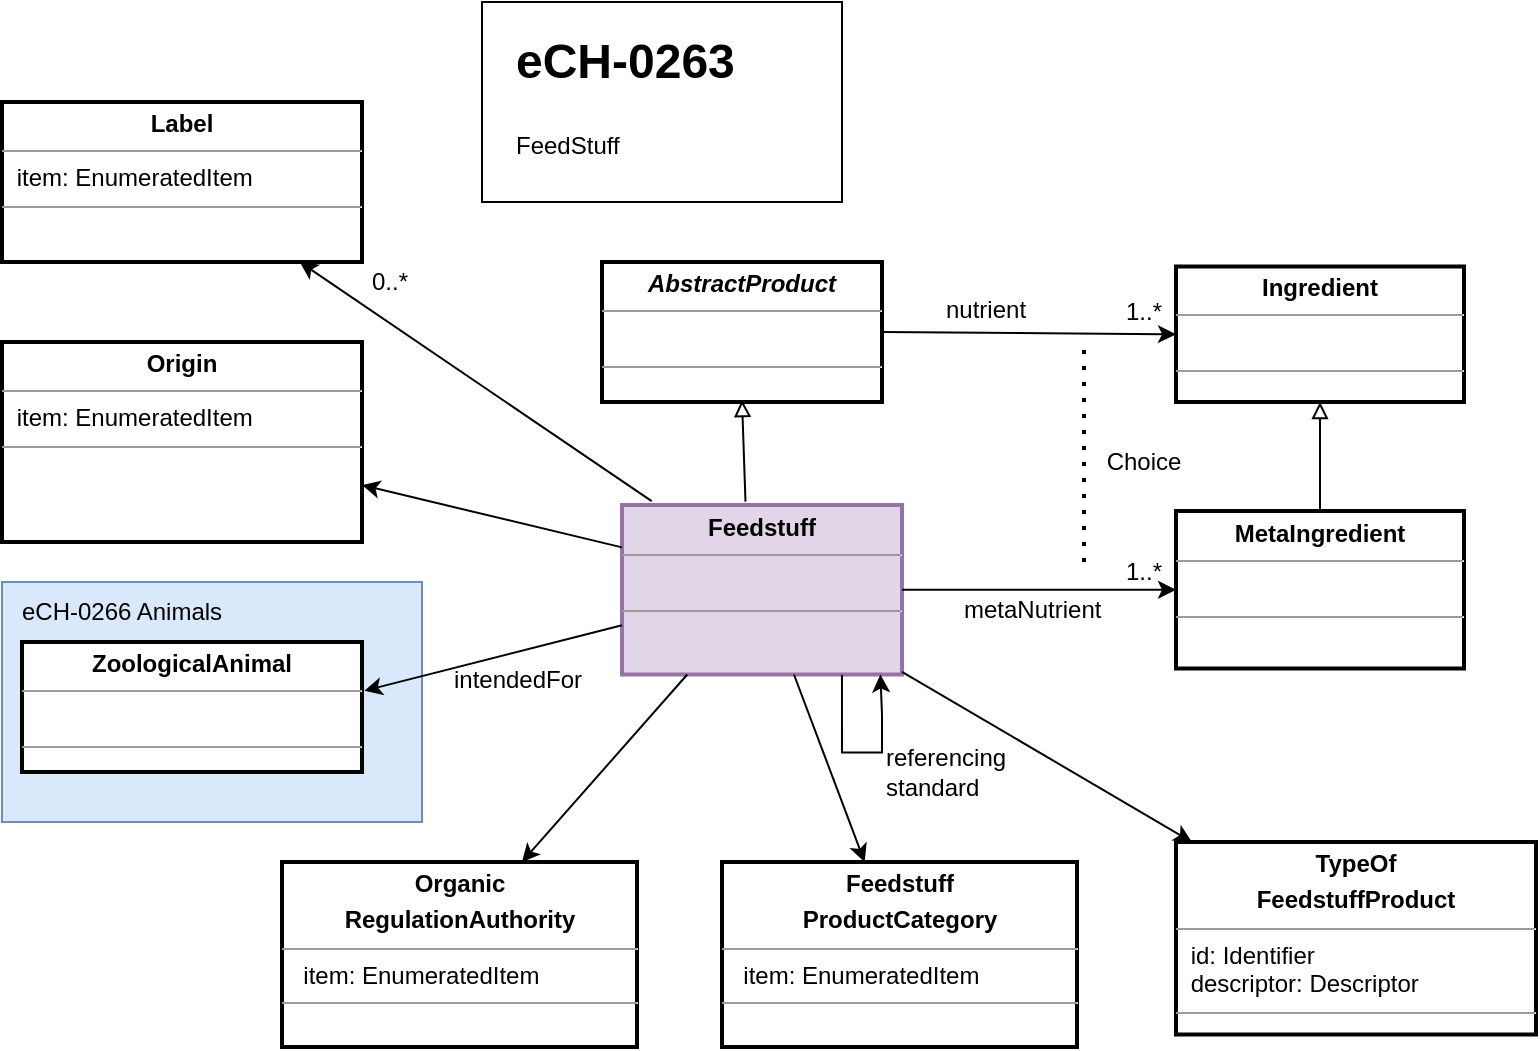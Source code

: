 <mxfile version="20.5.3" type="embed"><diagram name="Page-1" id="qBD6op3qUp-WdUlCAM_y"><mxGraphModel dx="3053" dy="704" grid="1" gridSize="10" guides="1" tooltips="1" connect="1" arrows="1" fold="1" page="1" pageScale="1" pageWidth="850" pageHeight="1100" math="0" shadow="0"><root><mxCell id="0"/><mxCell id="1" parent="0"/><mxCell id="eBZ3k9Fr4yFesFG8sE71-1" value="&lt;p style=&quot;margin:0px;margin-top:4px;text-align:center;&quot;&gt;&lt;b&gt;Feedstuff&lt;/b&gt;&lt;/p&gt;&lt;hr size=&quot;1&quot;&gt;&lt;p style=&quot;margin:0px;margin-left:4px;&quot;&gt;&amp;nbsp;&lt;br&gt;&lt;/p&gt;&lt;p style=&quot;margin:0px;margin-left:4px;&quot;&gt;&lt;/p&gt;&lt;hr size=&quot;1&quot;&gt;&lt;p style=&quot;margin:0px;margin-left:4px;&quot;&gt;&lt;br&gt;&lt;/p&gt;" style="verticalAlign=top;align=left;overflow=fill;fontSize=12;fontFamily=Helvetica;html=1;sketch=0;strokeWidth=2;fillColor=#e1d5e7;strokeColor=#9673a6;" parent="1" vertex="1"><mxGeometry x="-2220" y="261.5" width="140" height="84.75" as="geometry"/></mxCell><mxCell id="eBZ3k9Fr4yFesFG8sE71-5" value="&lt;p style=&quot;margin:0px;margin-top:4px;text-align:center;&quot;&gt;&lt;b&gt;Origin&lt;/b&gt;&lt;/p&gt;&lt;hr size=&quot;1&quot;&gt;&lt;p style=&quot;margin:0px;margin-left:4px;&quot;&gt;&amp;nbsp;item: EnumeratedItem&lt;br&gt;&lt;/p&gt;&lt;hr size=&quot;1&quot;&gt;&lt;p style=&quot;margin:0px;margin-left:4px;&quot;&gt;&lt;br&gt;&lt;/p&gt;" style="verticalAlign=top;align=left;overflow=fill;fontSize=12;fontFamily=Helvetica;html=1;sketch=0;strokeWidth=2;" parent="1" vertex="1"><mxGeometry x="-2530" y="180" width="180" height="100" as="geometry"/></mxCell><mxCell id="eBZ3k9Fr4yFesFG8sE71-6" value="" style="endArrow=classic;html=1;sketch=0;fontFamily=Helvetica;curved=1;exitX=0;exitY=0.25;exitDx=0;exitDy=0;" parent="1" source="eBZ3k9Fr4yFesFG8sE71-1" target="eBZ3k9Fr4yFesFG8sE71-5" edge="1"><mxGeometry width="50" height="50" relative="1" as="geometry"><mxPoint x="-1565" y="263.25" as="sourcePoint"/><mxPoint x="-1970.26" y="525.63" as="targetPoint"/></mxGeometry></mxCell><mxCell id="eBZ3k9Fr4yFesFG8sE71-7" value="&lt;p style=&quot;margin:0px;margin-top:4px;text-align:center;&quot;&gt;&lt;b&gt;Label&lt;/b&gt;&lt;/p&gt;&lt;hr size=&quot;1&quot;&gt;&lt;p style=&quot;margin:0px;margin-left:4px;&quot;&gt;&amp;nbsp;item: EnumeratedItem&lt;br&gt;&lt;/p&gt;&lt;hr size=&quot;1&quot;&gt;&lt;p style=&quot;margin:0px;margin-left:4px;&quot;&gt;&lt;br&gt;&lt;/p&gt;" style="verticalAlign=top;align=left;overflow=fill;fontSize=12;fontFamily=Helvetica;html=1;sketch=0;strokeWidth=2;" parent="1" vertex="1"><mxGeometry x="-2530" y="60" width="180" height="80" as="geometry"/></mxCell><mxCell id="eBZ3k9Fr4yFesFG8sE71-8" value="" style="endArrow=classic;html=1;sketch=0;fontFamily=Helvetica;curved=1;exitX=0.106;exitY=-0.023;exitDx=0;exitDy=0;exitPerimeter=0;" parent="1" source="eBZ3k9Fr4yFesFG8sE71-1" target="eBZ3k9Fr4yFesFG8sE71-7" edge="1"><mxGeometry width="50" height="50" relative="1" as="geometry"><mxPoint x="-1546.25" y="221.812" as="sourcePoint"/><mxPoint x="-1976.6" y="224.449" as="targetPoint"/></mxGeometry></mxCell><mxCell id="eBZ3k9Fr4yFesFG8sE71-15" value="0..*" style="text;html=1;strokeColor=none;fillColor=none;align=center;verticalAlign=middle;whiteSpace=wrap;rounded=0;fontFamily=Helvetica;" parent="1" vertex="1"><mxGeometry x="-2366" y="135" width="60" height="30" as="geometry"/></mxCell><mxCell id="eBZ3k9Fr4yFesFG8sE71-21" value="&lt;p style=&quot;margin:0px;margin-top:4px;text-align:center;&quot;&gt;&lt;b&gt;TypeOf&lt;/b&gt;&lt;/p&gt;&lt;p style=&quot;margin:0px;margin-top:4px;text-align:center;&quot;&gt;&lt;b style=&quot;background-color: initial;&quot;&gt;FeedstuffProduct&lt;/b&gt;&lt;br&gt;&lt;/p&gt;&lt;hr size=&quot;1&quot;&gt;&lt;p style=&quot;margin:0px;margin-left:4px;&quot;&gt;&amp;nbsp;id: Identifier&lt;br&gt;&lt;/p&gt;&lt;p style=&quot;margin:0px;margin-left:4px;&quot;&gt;&amp;nbsp;descriptor: Descriptor&lt;/p&gt;&lt;hr size=&quot;1&quot;&gt;&lt;p style=&quot;margin:0px;margin-left:4px;&quot;&gt;&lt;br&gt;&lt;/p&gt;" style="verticalAlign=top;align=left;overflow=fill;fontSize=12;fontFamily=Helvetica;html=1;sketch=0;strokeWidth=2;" parent="1" vertex="1"><mxGeometry x="-1943" y="430" width="180" height="96.25" as="geometry"/></mxCell><mxCell id="eBZ3k9Fr4yFesFG8sE71-22" value="&lt;p style=&quot;margin:0px;margin-top:4px;text-align:center;&quot;&gt;&lt;b style=&quot;background-color: initial;&quot;&gt;Feedstuff&lt;/b&gt;&lt;/p&gt;&lt;p style=&quot;margin:0px;margin-top:4px;text-align:center;&quot;&gt;&lt;b style=&quot;background-color: initial;&quot;&gt;ProductCategory&lt;/b&gt;&lt;br&gt;&lt;/p&gt;&lt;hr size=&quot;1&quot;&gt;&lt;p style=&quot;margin:0px;margin-left:4px;&quot;&gt;&amp;nbsp; item: EnumeratedItem&lt;br&gt;&lt;/p&gt;&lt;hr size=&quot;1&quot;&gt;&lt;p style=&quot;margin:0px;margin-left:4px;&quot;&gt;&lt;br&gt;&lt;/p&gt;" style="verticalAlign=top;align=left;overflow=fill;fontSize=12;fontFamily=Helvetica;html=1;sketch=0;strokeWidth=2;" parent="1" vertex="1"><mxGeometry x="-2170" y="440" width="177.5" height="92.5" as="geometry"/></mxCell><mxCell id="eBZ3k9Fr4yFesFG8sE71-23" value="" style="endArrow=classic;html=1;sketch=0;fontFamily=Helvetica;curved=1;" parent="1" source="eBZ3k9Fr4yFesFG8sE71-1" target="eBZ3k9Fr4yFesFG8sE71-21" edge="1"><mxGeometry width="50" height="50" relative="1" as="geometry"><mxPoint x="-1652.46" y="174.625" as="sourcePoint"/><mxPoint x="-1758.103" y="78" as="targetPoint"/></mxGeometry></mxCell><mxCell id="eBZ3k9Fr4yFesFG8sE71-24" value="" style="endArrow=classic;html=1;sketch=0;fontFamily=Helvetica;curved=1;" parent="1" source="eBZ3k9Fr4yFesFG8sE71-1" target="eBZ3k9Fr4yFesFG8sE71-22" edge="1"><mxGeometry width="50" height="50" relative="1" as="geometry"><mxPoint x="-2082.5" y="254.01" as="sourcePoint"/><mxPoint x="-2010.698" y="204" as="targetPoint"/></mxGeometry></mxCell><mxCell id="eBZ3k9Fr4yFesFG8sE71-25" value="intendedFor" style="text;html=1;strokeColor=none;fillColor=none;align=center;verticalAlign=middle;whiteSpace=wrap;rounded=0;fontFamily=Helvetica;" parent="1" vertex="1"><mxGeometry x="-2302" y="333.5" width="60" height="30" as="geometry"/></mxCell><mxCell id="eBZ3k9Fr4yFesFG8sE71-38" value="" style="rounded=0;whiteSpace=wrap;html=1;fillColor=#dae8fc;strokeColor=#6c8ebf;fontFamily=Helvetica;" parent="1" vertex="1"><mxGeometry x="-2530" y="300" width="210" height="120" as="geometry"/></mxCell><mxCell id="eBZ3k9Fr4yFesFG8sE71-36" value="eCH-0266 Animals" style="text;html=1;strokeColor=none;fillColor=none;align=left;verticalAlign=middle;whiteSpace=wrap;rounded=0;strokeWidth=2;fontFamily=Helvetica;" parent="1" vertex="1"><mxGeometry x="-2522" y="300" width="140" height="30" as="geometry"/></mxCell><mxCell id="eBZ3k9Fr4yFesFG8sE71-37" value="&lt;p style=&quot;margin:0px;margin-top:4px;text-align:center;&quot;&gt;&lt;b&gt;ZoologicalAnimal&lt;/b&gt;&lt;/p&gt;&lt;hr size=&quot;1&quot;&gt;&lt;p style=&quot;margin:0px;margin-left:4px;&quot;&gt;&amp;nbsp;&amp;nbsp;&lt;br&gt;&lt;/p&gt;&lt;hr size=&quot;1&quot;&gt;&lt;p style=&quot;margin:0px;margin-left:4px;&quot;&gt;&lt;br&gt;&lt;/p&gt;" style="verticalAlign=top;align=left;overflow=fill;fontSize=12;fontFamily=Helvetica;html=1;sketch=0;strokeWidth=2;" parent="1" vertex="1"><mxGeometry x="-2520" y="330" width="170" height="65" as="geometry"/></mxCell><mxCell id="eBZ3k9Fr4yFesFG8sE71-39" value="" style="endArrow=classic;html=1;sketch=0;fontFamily=Helvetica;curved=1;entryX=1.007;entryY=0.375;entryDx=0;entryDy=0;entryPerimeter=0;" parent="1" source="eBZ3k9Fr4yFesFG8sE71-1" target="eBZ3k9Fr4yFesFG8sE71-37" edge="1"><mxGeometry width="50" height="50" relative="1" as="geometry"><mxPoint x="-2212" y="274" as="sourcePoint"/><mxPoint x="-2300" y="358" as="targetPoint"/></mxGeometry></mxCell><mxCell id="eBZ3k9Fr4yFesFG8sE71-40" value="&lt;p style=&quot;margin:0px;margin-top:4px;text-align:center;&quot;&gt;&lt;b&gt;&lt;i&gt;AbstractProduct&lt;/i&gt;&lt;/b&gt;&lt;/p&gt;&lt;hr size=&quot;1&quot;&gt;&lt;p style=&quot;margin:0px;margin-left:4px;&quot;&gt;&lt;br&gt;&lt;/p&gt;&lt;hr size=&quot;1&quot;&gt;&lt;p style=&quot;margin:0px;margin-left:4px;&quot;&gt;&lt;br&gt;&lt;/p&gt;" style="verticalAlign=top;align=left;overflow=fill;fontSize=12;fontFamily=Helvetica;html=1;sketch=0;strokeWidth=2;" parent="1" vertex="1"><mxGeometry x="-2230" y="140" width="140" height="70" as="geometry"/></mxCell><mxCell id="eBZ3k9Fr4yFesFG8sE71-41" value="" style="endArrow=block;html=1;sketch=0;fontFamily=Helvetica;curved=1;endFill=0;exitX=0.441;exitY=-0.02;exitDx=0;exitDy=0;exitPerimeter=0;" parent="1" source="eBZ3k9Fr4yFesFG8sE71-1" edge="1"><mxGeometry width="50" height="50" relative="1" as="geometry"><mxPoint x="-2060" y="322" as="sourcePoint"/><mxPoint x="-2160" y="209" as="targetPoint"/></mxGeometry></mxCell><mxCell id="2" value="" style="rounded=0;whiteSpace=wrap;html=1;fontFamily=Helvetica;" parent="1" vertex="1"><mxGeometry x="-2290" y="10" width="180" height="100" as="geometry"/></mxCell><mxCell id="3" value="&lt;h1&gt;&lt;span style=&quot;background-color: initial;&quot;&gt;eCH-0263&lt;/span&gt;&lt;/h1&gt;&lt;div&gt;&lt;br&gt;&lt;/div&gt;" style="text;html=1;strokeColor=none;fillColor=none;spacing=5;spacingTop=-20;whiteSpace=wrap;overflow=hidden;rounded=0;strokeWidth=2;fontFamily=Helvetica;" parent="1" vertex="1"><mxGeometry x="-2278.5" y="20" width="163.35" height="80" as="geometry"/></mxCell><mxCell id="4" value="FeedStuff" style="text;html=1;strokeColor=none;fillColor=none;align=left;verticalAlign=middle;whiteSpace=wrap;rounded=0;strokeWidth=2;fontFamily=Helvetica;" parent="1" vertex="1"><mxGeometry x="-2275.15" y="66.5" width="160" height="30" as="geometry"/></mxCell><mxCell id="7" value="&lt;p style=&quot;margin:0px;margin-top:4px;text-align:center;&quot;&gt;&lt;b&gt;Ingredient&lt;/b&gt;&lt;/p&gt;&lt;hr size=&quot;1&quot;&gt;&lt;p style=&quot;margin:0px;margin-left:4px;&quot;&gt;&amp;nbsp;&lt;/p&gt;&lt;hr size=&quot;1&quot;&gt;&lt;p style=&quot;margin:0px;margin-left:4px;&quot;&gt;&lt;br&gt;&lt;/p&gt;" style="verticalAlign=top;align=left;overflow=fill;fontSize=12;fontFamily=Helvetica;html=1;sketch=0;strokeWidth=2;" parent="1" vertex="1"><mxGeometry x="-1943" y="142.25" width="144" height="67.75" as="geometry"/></mxCell><mxCell id="8" value="&lt;p style=&quot;margin:0px;margin-top:4px;text-align:center;&quot;&gt;&lt;b&gt;MetaIngredient&lt;/b&gt;&lt;/p&gt;&lt;hr size=&quot;1&quot;&gt;&lt;p style=&quot;margin:0px;margin-left:4px;&quot;&gt;&amp;nbsp;&amp;nbsp;&lt;/p&gt;&lt;hr size=&quot;1&quot;&gt;&lt;p style=&quot;margin:0px;margin-left:4px;&quot;&gt;&lt;br&gt;&lt;/p&gt;" style="verticalAlign=top;align=left;overflow=fill;fontSize=12;fontFamily=Helvetica;html=1;sketch=0;strokeWidth=2;" parent="1" vertex="1"><mxGeometry x="-1943" y="264.5" width="144" height="78.75" as="geometry"/></mxCell><mxCell id="9" value="" style="endArrow=block;html=1;sketch=0;fontFamily=Helvetica;curved=1;endFill=0;exitX=0.5;exitY=0;exitDx=0;exitDy=0;entryX=0.5;entryY=1;entryDx=0;entryDy=0;" parent="1" source="8" target="7" edge="1"><mxGeometry width="50" height="50" relative="1" as="geometry"><mxPoint x="-2082.572" y="287" as="sourcePoint"/><mxPoint x="-2084.493" y="210.75" as="targetPoint"/></mxGeometry></mxCell><mxCell id="10" value="" style="endArrow=classic;html=1;sketch=0;fontFamily=Helvetica;curved=1;entryX=0;entryY=0.5;entryDx=0;entryDy=0;exitX=1;exitY=0.5;exitDx=0;exitDy=0;" parent="1" source="eBZ3k9Fr4yFesFG8sE71-40" target="7" edge="1"><mxGeometry width="50" height="50" relative="1" as="geometry"><mxPoint x="-2080" y="162.25" as="sourcePoint"/><mxPoint x="-2273.243" y="216.5" as="targetPoint"/></mxGeometry></mxCell><mxCell id="11" value="" style="endArrow=classic;html=1;sketch=0;fontFamily=Helvetica;curved=1;entryX=0;entryY=0.5;entryDx=0;entryDy=0;exitX=1;exitY=0.5;exitDx=0;exitDy=0;" parent="1" source="eBZ3k9Fr4yFesFG8sE71-1" target="8" edge="1"><mxGeometry width="50" height="50" relative="1" as="geometry"><mxPoint x="-2078.35" y="321" as="sourcePoint"/><mxPoint x="-1994" y="172.25" as="targetPoint"/></mxGeometry></mxCell><mxCell id="12" value="Choice" style="text;html=1;strokeColor=none;fillColor=none;align=center;verticalAlign=middle;whiteSpace=wrap;rounded=0;" parent="1" vertex="1"><mxGeometry x="-1989" y="225" width="60" height="30" as="geometry"/></mxCell><mxCell id="13" value="" style="endArrow=none;dashed=1;html=1;dashPattern=1 3;strokeWidth=2;rounded=0;" parent="1" edge="1"><mxGeometry width="50" height="50" relative="1" as="geometry"><mxPoint x="-1989" y="290" as="sourcePoint"/><mxPoint x="-1989" y="180" as="targetPoint"/></mxGeometry></mxCell><mxCell id="14" value="1..*" style="text;html=1;strokeColor=none;fillColor=none;align=center;verticalAlign=middle;whiteSpace=wrap;rounded=0;fontFamily=Helvetica;" parent="1" vertex="1"><mxGeometry x="-1989" y="150" width="60" height="30" as="geometry"/></mxCell><mxCell id="15" value="1..*" style="text;html=1;strokeColor=none;fillColor=none;align=center;verticalAlign=middle;whiteSpace=wrap;rounded=0;fontFamily=Helvetica;" parent="1" vertex="1"><mxGeometry x="-1989" y="280" width="60" height="30" as="geometry"/></mxCell><mxCell id="16" value="&lt;p style=&quot;margin:0px;margin-top:4px;text-align:center;&quot;&gt;&lt;b style=&quot;background-color: initial;&quot;&gt;Organic&lt;/b&gt;&lt;/p&gt;&lt;p style=&quot;margin:0px;margin-top:4px;text-align:center;&quot;&gt;&lt;b&gt;RegulationAuthority&lt;/b&gt;&lt;/p&gt;&lt;hr size=&quot;1&quot;&gt;&lt;p style=&quot;margin:0px;margin-left:4px;&quot;&gt;&amp;nbsp; item: EnumeratedItem&lt;br&gt;&lt;/p&gt;&lt;hr size=&quot;1&quot;&gt;&lt;p style=&quot;margin:0px;margin-left:4px;&quot;&gt;&lt;br&gt;&lt;/p&gt;" style="verticalAlign=top;align=left;overflow=fill;fontSize=12;fontFamily=Helvetica;html=1;sketch=0;strokeWidth=2;" parent="1" vertex="1"><mxGeometry x="-2390" y="440" width="177.5" height="92.5" as="geometry"/></mxCell><mxCell id="17" value="" style="endArrow=classic;html=1;sketch=0;fontFamily=Helvetica;curved=1;entryX=0.676;entryY=0;entryDx=0;entryDy=0;entryPerimeter=0;" parent="1" source="eBZ3k9Fr4yFesFG8sE71-1" target="16" edge="1"><mxGeometry width="50" height="50" relative="1" as="geometry"><mxPoint x="-2200" y="370" as="sourcePoint"/><mxPoint x="-2098.204" y="401.25" as="targetPoint"/></mxGeometry></mxCell><mxCell id="18" value="metaNutrient" style="text;whiteSpace=wrap;html=1;fontFamily=Helvetica;" parent="1" vertex="1"><mxGeometry x="-2051.5" y="300" width="100" height="40" as="geometry"/></mxCell><mxCell id="19" value="nutrient" style="text;whiteSpace=wrap;html=1;fontFamily=Helvetica;" parent="1" vertex="1"><mxGeometry x="-2060" y="150" width="100" height="40" as="geometry"/></mxCell><mxCell id="21" style="edgeStyle=orthogonalEdgeStyle;rounded=0;orthogonalLoop=1;jettySize=auto;html=1;entryX=0.839;entryY=0.997;entryDx=0;entryDy=0;entryPerimeter=0;" parent="1" edge="1"><mxGeometry relative="1" as="geometry"><mxPoint x="-2110.02" y="346.51" as="sourcePoint"/><mxPoint x="-2090.797" y="346.255" as="targetPoint"/><Array as="points"><mxPoint x="-2110.02" y="385.26"/><mxPoint x="-2090.02" y="385.26"/><mxPoint x="-2090.02" y="366.26"/><mxPoint x="-2091.02" y="366.26"/></Array></mxGeometry></mxCell><mxCell id="22" value="referencing&lt;br&gt;standard" style="text;html=1;strokeColor=none;fillColor=none;align=left;verticalAlign=middle;whiteSpace=wrap;rounded=0;" parent="1" vertex="1"><mxGeometry x="-2090" y="380" width="60" height="30" as="geometry"/></mxCell></root></mxGraphModel></diagram></mxfile>